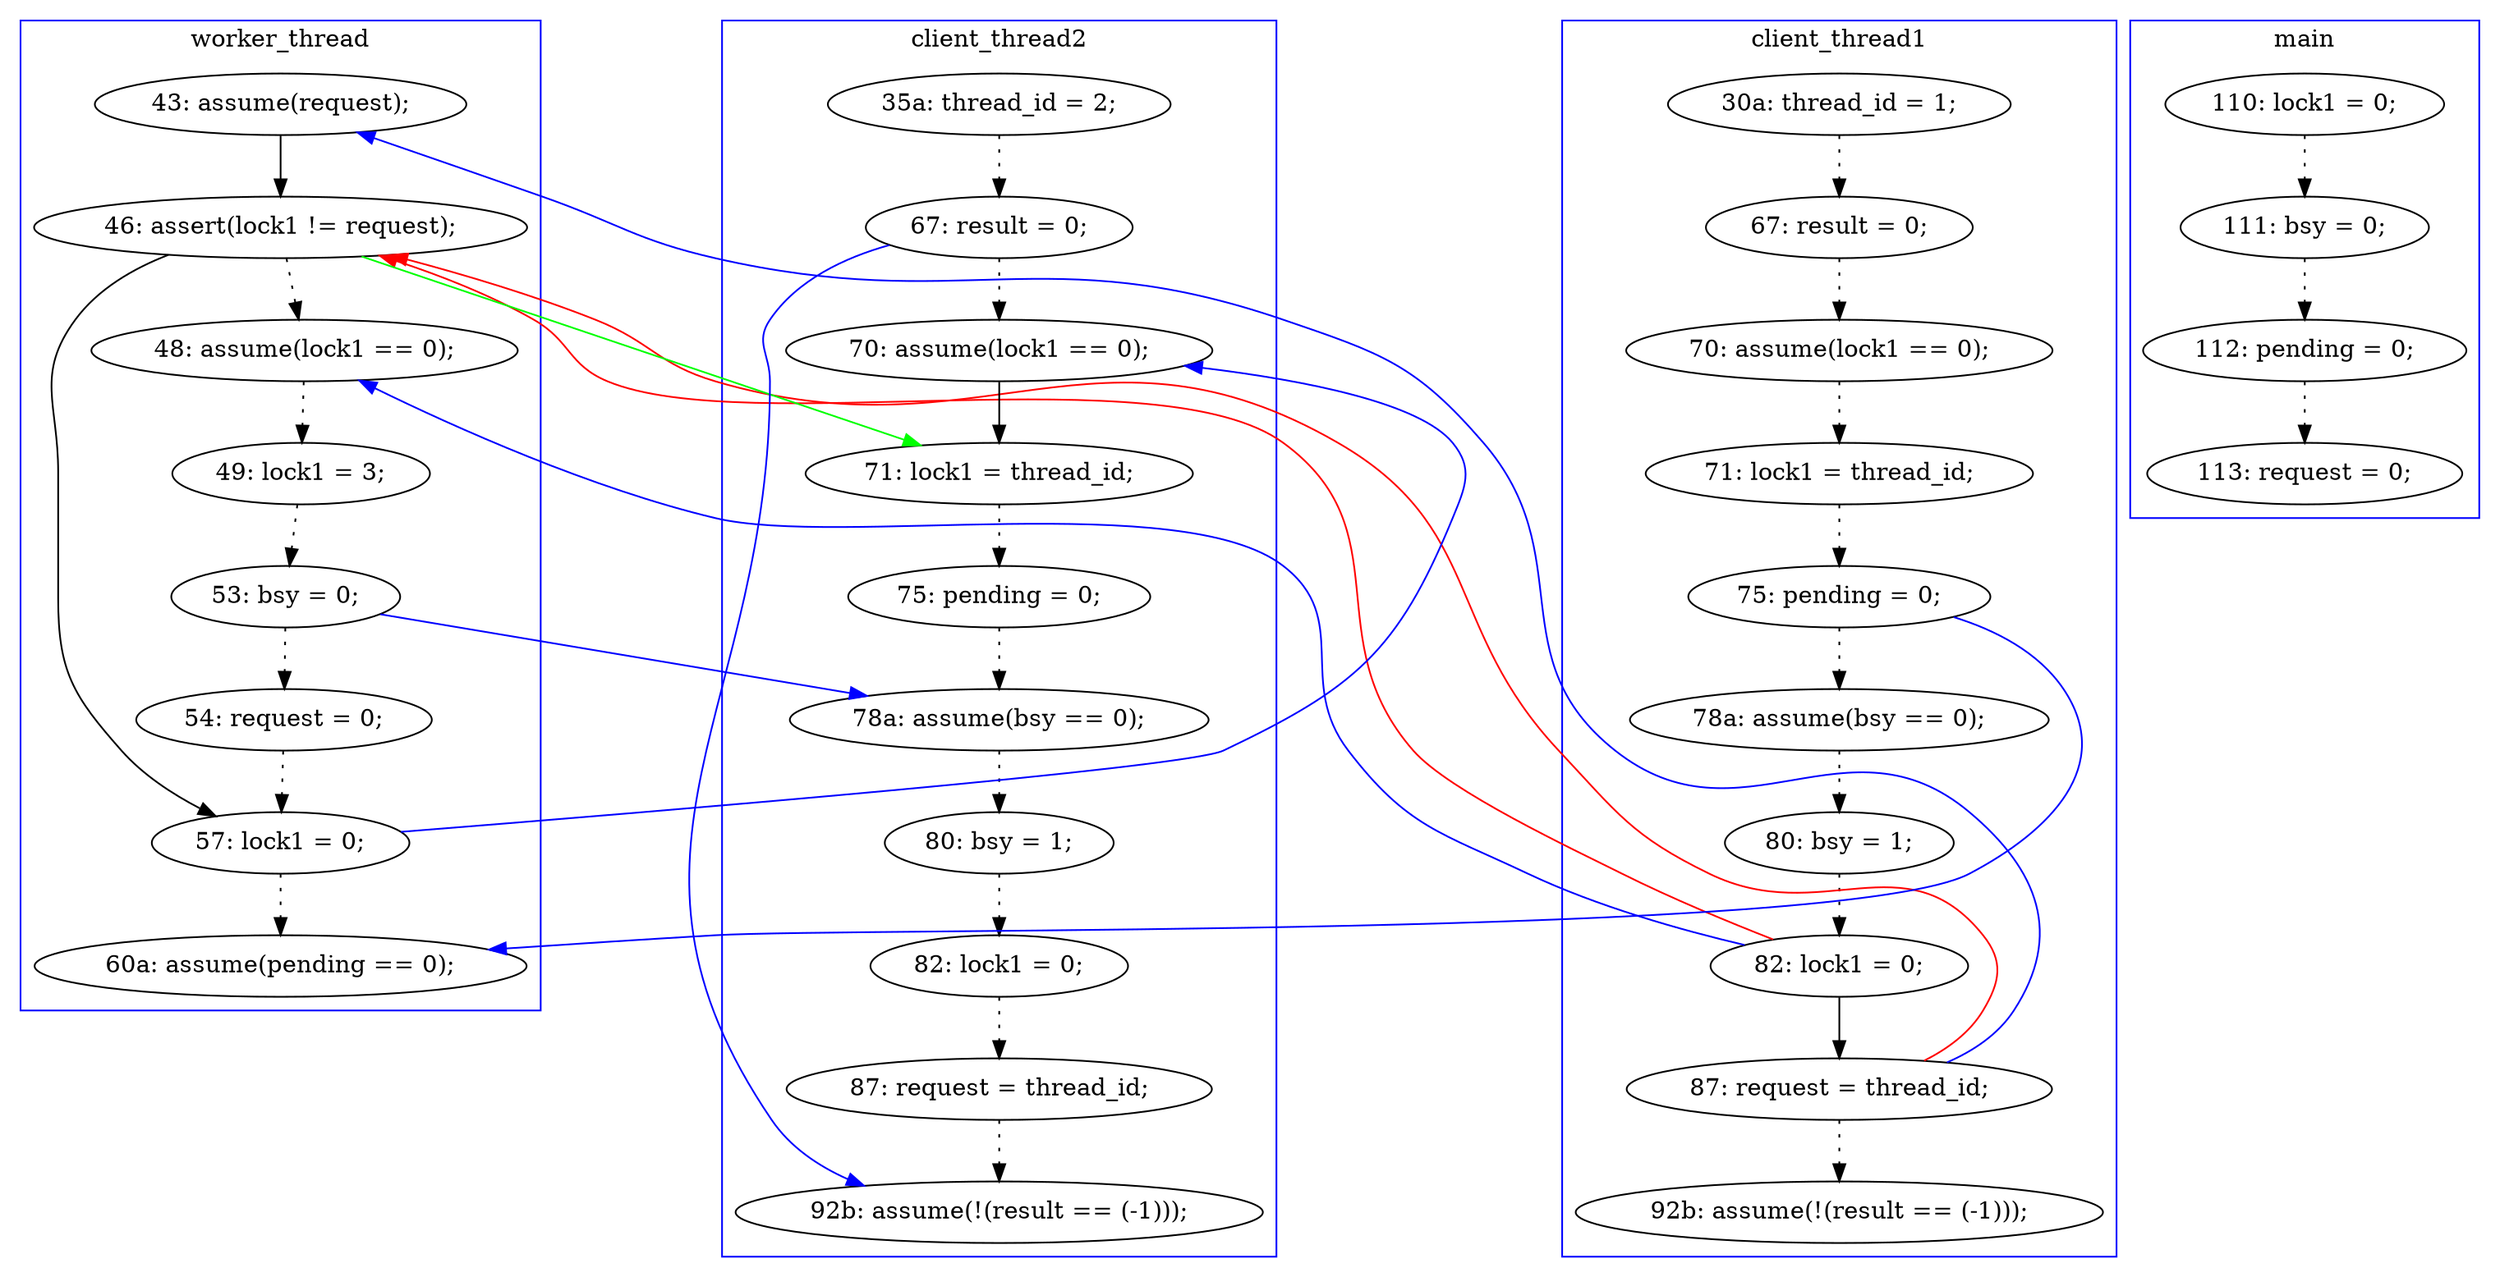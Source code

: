 digraph ProofObject {
	46 -> 47 [style = dotted, color = black]
	43 -> 44 [style = dotted, color = black]
	22 -> 23 [style = dotted, color = black]
	50 -> 52 [style = dotted, color = black]
	25 -> 29 [color = Red, constraint = false]
	36 -> 38 [style = dotted, color = black]
	18 -> 21 [style = dotted, color = black]
	14 -> 15 [style = dotted, color = black]
	2 -> 3 [style = dotted, color = black]
	32 -> 46 [color = Blue, constraint = false]
	30 -> 31 [style = dotted, color = black]
	44 -> 46 [style = dotted, color = black]
	35 -> 36 [style = dotted, color = black]
	36 -> 42 [color = Blue, constraint = false]
	31 -> 32 [style = dotted, color = black]
	25 -> 28 [color = Blue, constraint = false]
	9 -> 13 [style = dotted, color = black]
	41 -> 42 [style = dotted, color = black]
	41 -> 52 [color = Blue, constraint = false]
	48 -> 50 [style = dotted, color = black]
	29 -> 30 [style = dotted, color = black]
	25 -> 27 [style = dotted, color = black]
	23 -> 29 [color = Red, constraint = false]
	47 -> 48 [style = dotted, color = black]
	18 -> 38 [color = Blue, constraint = false]
	15 -> 18 [style = dotted, color = black]
	13 -> 14 [style = dotted, color = black]
	28 -> 29 [color = Black]
	23 -> 30 [color = Blue, constraint = false]
	33 -> 41 [style = dotted, color = black]
	42 -> 43 [color = Black]
	21 -> 22 [style = dotted, color = black]
	32 -> 35 [style = dotted, color = black]
	23 -> 25 [color = Black]
	29 -> 36 [color = Black]
	4 -> 5 [style = dotted, color = black]
	3 -> 4 [style = dotted, color = black]
	29 -> 43 [color = Green, constraint = false]
	subgraph cluster0 {
		label = main
		color = blue
		3  [label = "111: bsy = 0;"]
		5  [label = "113: request = 0;"]
		2  [label = "110: lock1 = 0;"]
		4  [label = "112: pending = 0;"]
	}
	subgraph cluster1 {
		label = client_thread1
		color = blue
		14  [label = "70: assume(lock1 == 0);"]
		15  [label = "71: lock1 = thread_id;"]
		13  [label = "67: result = 0;"]
		22  [label = "80: bsy = 1;"]
		25  [label = "87: request = thread_id;"]
		23  [label = "82: lock1 = 0;"]
		9  [label = "30a: thread_id = 1;"]
		18  [label = "75: pending = 0;"]
		21  [label = "78a: assume(bsy == 0);"]
		27  [label = "92b: assume(!(result == (-1)));"]
	}
	subgraph cluster2 {
		label = client_thread2
		color = blue
		46  [label = "78a: assume(bsy == 0);"]
		47  [label = "80: bsy = 1;"]
		44  [label = "75: pending = 0;"]
		50  [label = "87: request = thread_id;"]
		42  [label = "70: assume(lock1 == 0);"]
		41  [label = "67: result = 0;"]
		33  [label = "35a: thread_id = 2;"]
		43  [label = "71: lock1 = thread_id;"]
		52  [label = "92b: assume(!(result == (-1)));"]
		48  [label = "82: lock1 = 0;"]
	}
	subgraph cluster3 {
		label = worker_thread
		color = blue
		32  [label = "53: bsy = 0;"]
		29  [label = "46: assert(lock1 != request);"]
		36  [label = "57: lock1 = 0;"]
		30  [label = "48: assume(lock1 == 0);"]
		38  [label = "60a: assume(pending == 0);"]
		28  [label = "43: assume(request);"]
		35  [label = "54: request = 0;"]
		31  [label = "49: lock1 = 3;"]
	}
}
